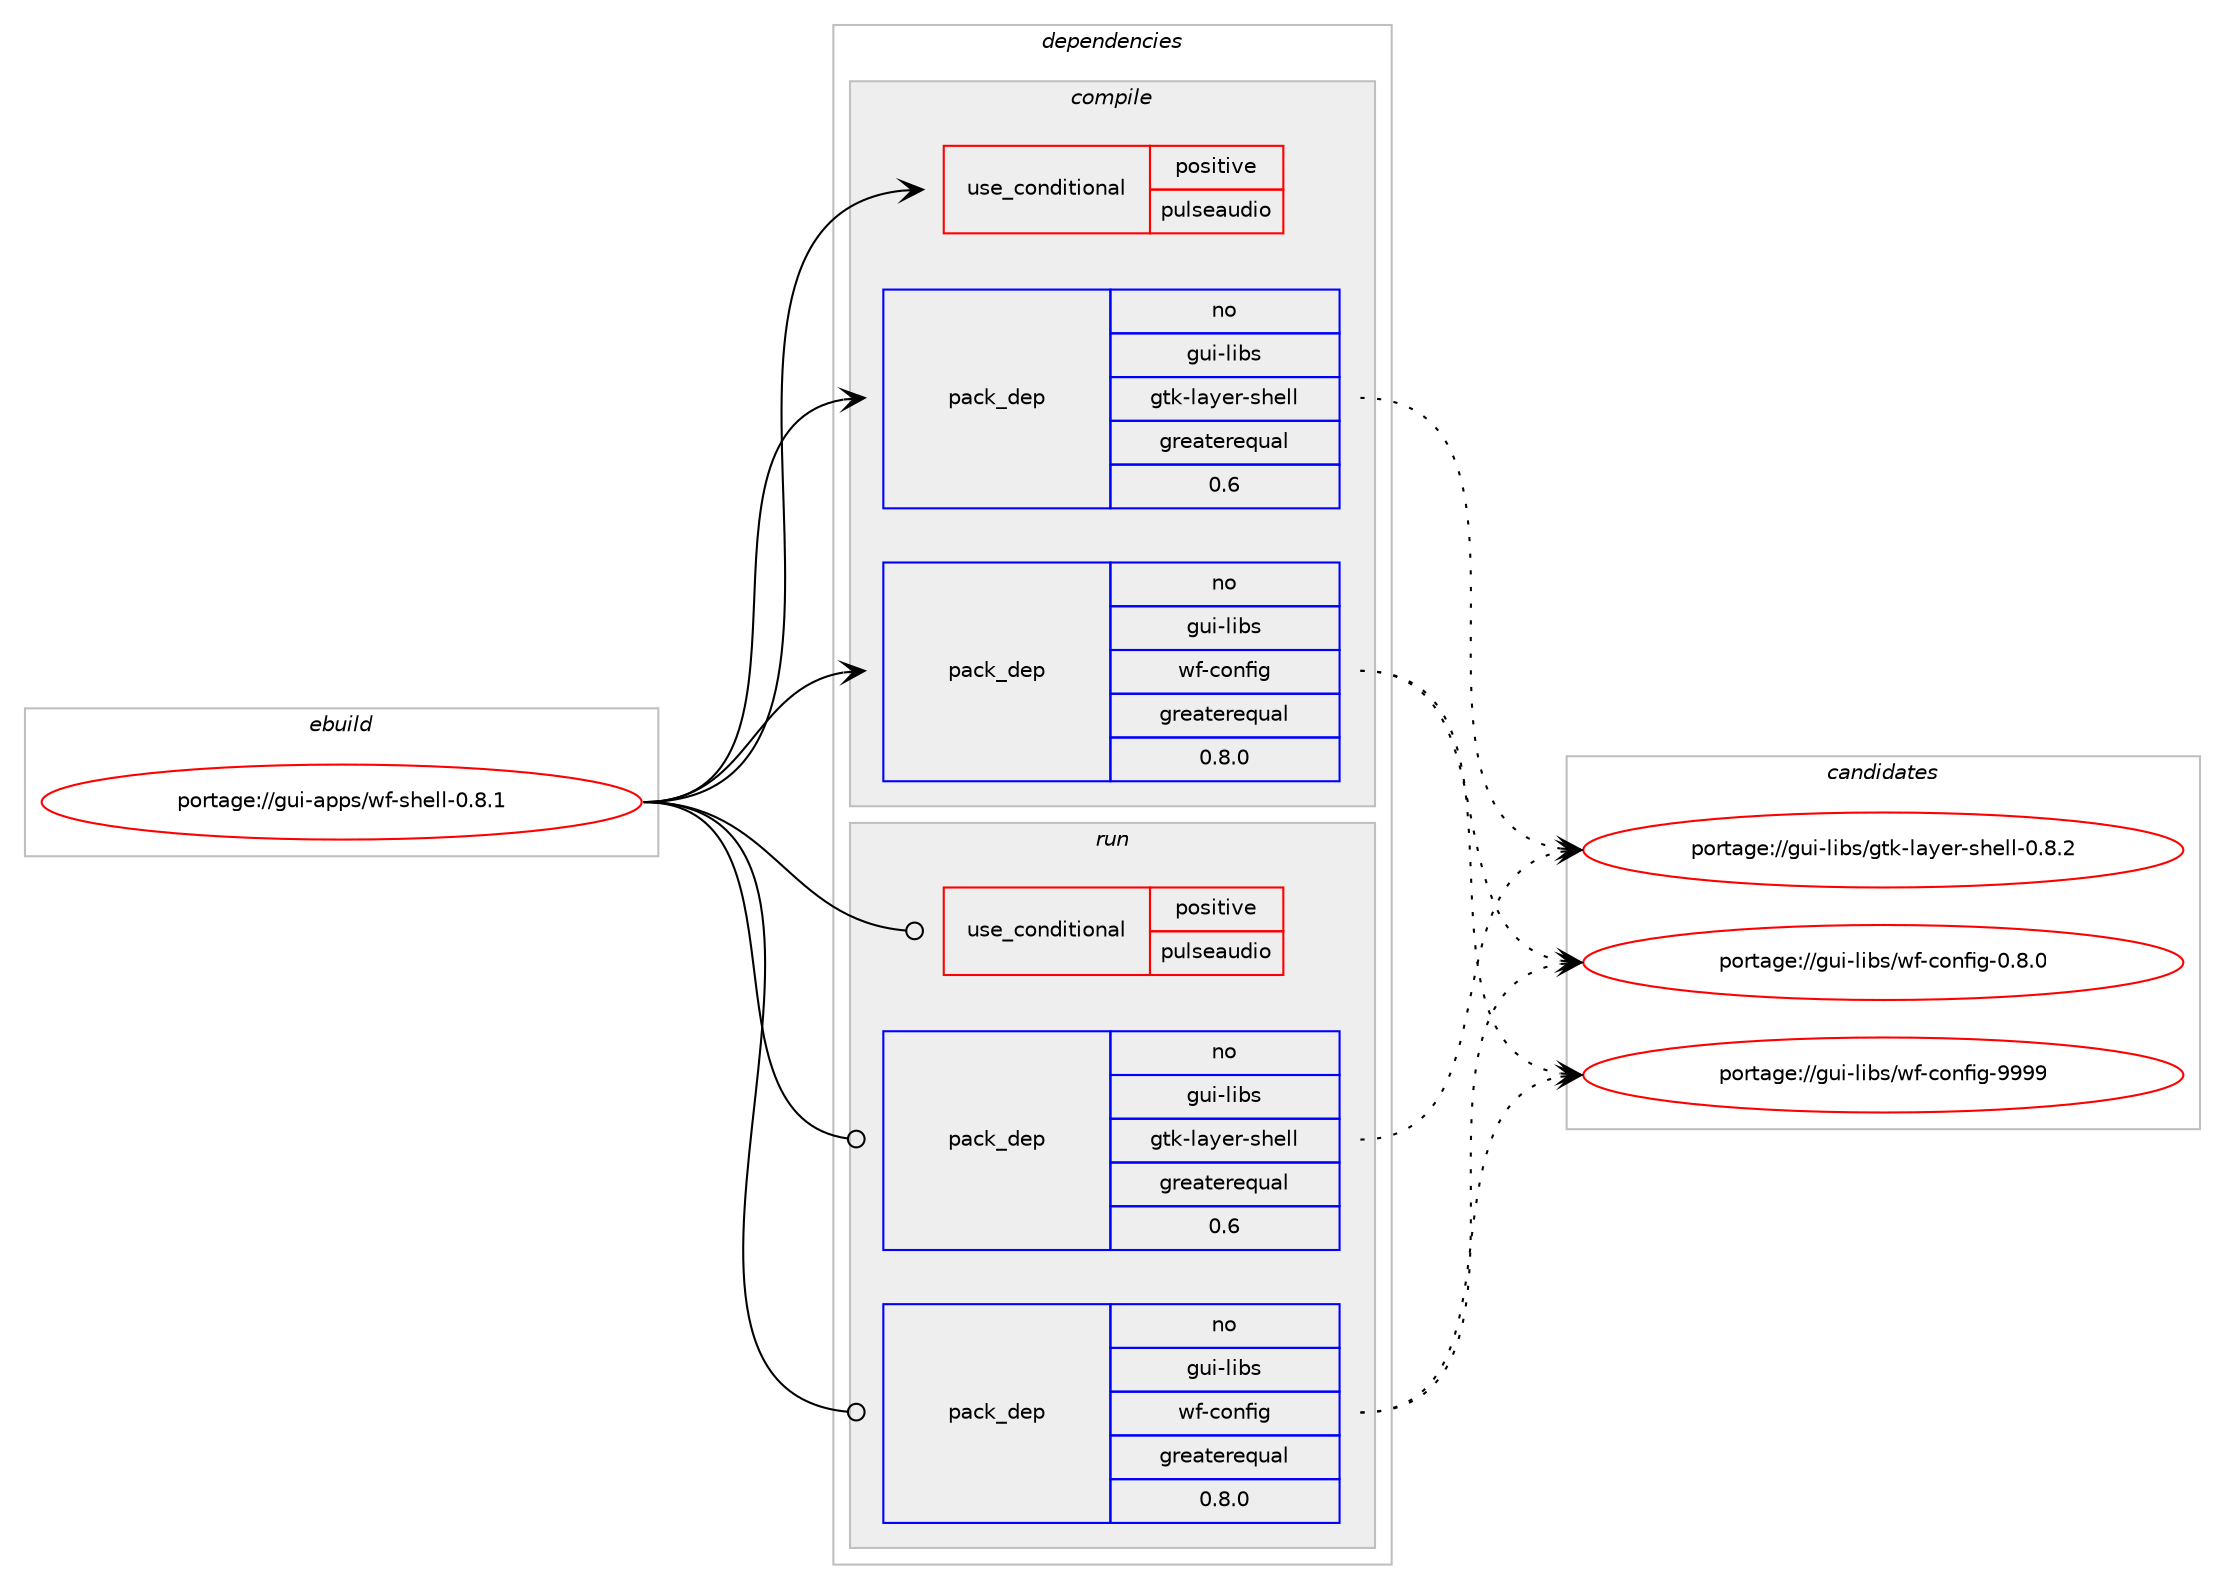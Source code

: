 digraph prolog {

# *************
# Graph options
# *************

newrank=true;
concentrate=true;
compound=true;
graph [rankdir=LR,fontname=Helvetica,fontsize=10,ranksep=1.5];#, ranksep=2.5, nodesep=0.2];
edge  [arrowhead=vee];
node  [fontname=Helvetica,fontsize=10];

# **********
# The ebuild
# **********

subgraph cluster_leftcol {
color=gray;
rank=same;
label=<<i>ebuild</i>>;
id [label="portage://gui-apps/wf-shell-0.8.1", color=red, width=4, href="../gui-apps/wf-shell-0.8.1.svg"];
}

# ****************
# The dependencies
# ****************

subgraph cluster_midcol {
color=gray;
label=<<i>dependencies</i>>;
subgraph cluster_compile {
fillcolor="#eeeeee";
style=filled;
label=<<i>compile</i>>;
subgraph cond64922 {
dependency121134 [label=<<TABLE BORDER="0" CELLBORDER="1" CELLSPACING="0" CELLPADDING="4"><TR><TD ROWSPAN="3" CELLPADDING="10">use_conditional</TD></TR><TR><TD>positive</TD></TR><TR><TD>pulseaudio</TD></TR></TABLE>>, shape=none, color=red];
# *** BEGIN UNKNOWN DEPENDENCY TYPE (TODO) ***
# dependency121134 -> package_dependency(portage://gui-apps/wf-shell-0.8.1,install,no,media-libs,libpulse,none,[,,],[],[])
# *** END UNKNOWN DEPENDENCY TYPE (TODO) ***

}
id:e -> dependency121134:w [weight=20,style="solid",arrowhead="vee"];
# *** BEGIN UNKNOWN DEPENDENCY TYPE (TODO) ***
# id -> package_dependency(portage://gui-apps/wf-shell-0.8.1,install,no,dev-cpp,gtkmm,none,[,,],[slot(3.0)],[use(enable(wayland),none)])
# *** END UNKNOWN DEPENDENCY TYPE (TODO) ***

# *** BEGIN UNKNOWN DEPENDENCY TYPE (TODO) ***
# id -> package_dependency(portage://gui-apps/wf-shell-0.8.1,install,no,dev-libs,gobject-introspection,none,[,,],[],[])
# *** END UNKNOWN DEPENDENCY TYPE (TODO) ***

# *** BEGIN UNKNOWN DEPENDENCY TYPE (TODO) ***
# id -> package_dependency(portage://gui-apps/wf-shell-0.8.1,install,no,dev-libs,libdbusmenu,none,[,,],[],[use(enable(gtk3),none)])
# *** END UNKNOWN DEPENDENCY TYPE (TODO) ***

# *** BEGIN UNKNOWN DEPENDENCY TYPE (TODO) ***
# id -> package_dependency(portage://gui-apps/wf-shell-0.8.1,install,no,dev-libs,wayland,none,[,,],[],[])
# *** END UNKNOWN DEPENDENCY TYPE (TODO) ***

subgraph pack54665 {
dependency121135 [label=<<TABLE BORDER="0" CELLBORDER="1" CELLSPACING="0" CELLPADDING="4" WIDTH="220"><TR><TD ROWSPAN="6" CELLPADDING="30">pack_dep</TD></TR><TR><TD WIDTH="110">no</TD></TR><TR><TD>gui-libs</TD></TR><TR><TD>gtk-layer-shell</TD></TR><TR><TD>greaterequal</TD></TR><TR><TD>0.6</TD></TR></TABLE>>, shape=none, color=blue];
}
id:e -> dependency121135:w [weight=20,style="solid",arrowhead="vee"];
subgraph pack54666 {
dependency121136 [label=<<TABLE BORDER="0" CELLBORDER="1" CELLSPACING="0" CELLPADDING="4" WIDTH="220"><TR><TD ROWSPAN="6" CELLPADDING="30">pack_dep</TD></TR><TR><TD WIDTH="110">no</TD></TR><TR><TD>gui-libs</TD></TR><TR><TD>wf-config</TD></TR><TR><TD>greaterequal</TD></TR><TR><TD>0.8.0</TD></TR></TABLE>>, shape=none, color=blue];
}
id:e -> dependency121136:w [weight=20,style="solid",arrowhead="vee"];
# *** BEGIN UNKNOWN DEPENDENCY TYPE (TODO) ***
# id -> package_dependency(portage://gui-apps/wf-shell-0.8.1,install,no,gui-wm,wayfire,none,[,,],[],[])
# *** END UNKNOWN DEPENDENCY TYPE (TODO) ***

}
subgraph cluster_compileandrun {
fillcolor="#eeeeee";
style=filled;
label=<<i>compile and run</i>>;
}
subgraph cluster_run {
fillcolor="#eeeeee";
style=filled;
label=<<i>run</i>>;
subgraph cond64923 {
dependency121137 [label=<<TABLE BORDER="0" CELLBORDER="1" CELLSPACING="0" CELLPADDING="4"><TR><TD ROWSPAN="3" CELLPADDING="10">use_conditional</TD></TR><TR><TD>positive</TD></TR><TR><TD>pulseaudio</TD></TR></TABLE>>, shape=none, color=red];
# *** BEGIN UNKNOWN DEPENDENCY TYPE (TODO) ***
# dependency121137 -> package_dependency(portage://gui-apps/wf-shell-0.8.1,run,no,media-libs,libpulse,none,[,,],[],[])
# *** END UNKNOWN DEPENDENCY TYPE (TODO) ***

}
id:e -> dependency121137:w [weight=20,style="solid",arrowhead="odot"];
# *** BEGIN UNKNOWN DEPENDENCY TYPE (TODO) ***
# id -> package_dependency(portage://gui-apps/wf-shell-0.8.1,run,no,dev-cpp,gtkmm,none,[,,],[slot(3.0)],[use(enable(wayland),none)])
# *** END UNKNOWN DEPENDENCY TYPE (TODO) ***

# *** BEGIN UNKNOWN DEPENDENCY TYPE (TODO) ***
# id -> package_dependency(portage://gui-apps/wf-shell-0.8.1,run,no,dev-libs,gobject-introspection,none,[,,],[],[])
# *** END UNKNOWN DEPENDENCY TYPE (TODO) ***

# *** BEGIN UNKNOWN DEPENDENCY TYPE (TODO) ***
# id -> package_dependency(portage://gui-apps/wf-shell-0.8.1,run,no,dev-libs,libdbusmenu,none,[,,],[],[use(enable(gtk3),none)])
# *** END UNKNOWN DEPENDENCY TYPE (TODO) ***

# *** BEGIN UNKNOWN DEPENDENCY TYPE (TODO) ***
# id -> package_dependency(portage://gui-apps/wf-shell-0.8.1,run,no,dev-libs,wayland,none,[,,],[],[])
# *** END UNKNOWN DEPENDENCY TYPE (TODO) ***

# *** BEGIN UNKNOWN DEPENDENCY TYPE (TODO) ***
# id -> package_dependency(portage://gui-apps/wf-shell-0.8.1,run,no,gui-apps,wayland-logout,none,[,,],[],[])
# *** END UNKNOWN DEPENDENCY TYPE (TODO) ***

subgraph pack54667 {
dependency121138 [label=<<TABLE BORDER="0" CELLBORDER="1" CELLSPACING="0" CELLPADDING="4" WIDTH="220"><TR><TD ROWSPAN="6" CELLPADDING="30">pack_dep</TD></TR><TR><TD WIDTH="110">no</TD></TR><TR><TD>gui-libs</TD></TR><TR><TD>gtk-layer-shell</TD></TR><TR><TD>greaterequal</TD></TR><TR><TD>0.6</TD></TR></TABLE>>, shape=none, color=blue];
}
id:e -> dependency121138:w [weight=20,style="solid",arrowhead="odot"];
subgraph pack54668 {
dependency121139 [label=<<TABLE BORDER="0" CELLBORDER="1" CELLSPACING="0" CELLPADDING="4" WIDTH="220"><TR><TD ROWSPAN="6" CELLPADDING="30">pack_dep</TD></TR><TR><TD WIDTH="110">no</TD></TR><TR><TD>gui-libs</TD></TR><TR><TD>wf-config</TD></TR><TR><TD>greaterequal</TD></TR><TR><TD>0.8.0</TD></TR></TABLE>>, shape=none, color=blue];
}
id:e -> dependency121139:w [weight=20,style="solid",arrowhead="odot"];
# *** BEGIN UNKNOWN DEPENDENCY TYPE (TODO) ***
# id -> package_dependency(portage://gui-apps/wf-shell-0.8.1,run,no,gui-wm,wayfire,none,[,,],[],[])
# *** END UNKNOWN DEPENDENCY TYPE (TODO) ***

}
}

# **************
# The candidates
# **************

subgraph cluster_choices {
rank=same;
color=gray;
label=<<i>candidates</i>>;

subgraph choice54665 {
color=black;
nodesep=1;
choice103117105451081059811547103116107451089712110111445115104101108108454846564650 [label="portage://gui-libs/gtk-layer-shell-0.8.2", color=red, width=4,href="../gui-libs/gtk-layer-shell-0.8.2.svg"];
dependency121135:e -> choice103117105451081059811547103116107451089712110111445115104101108108454846564650:w [style=dotted,weight="100"];
}
subgraph choice54666 {
color=black;
nodesep=1;
choice1031171054510810598115471191024599111110102105103454846564648 [label="portage://gui-libs/wf-config-0.8.0", color=red, width=4,href="../gui-libs/wf-config-0.8.0.svg"];
choice10311710545108105981154711910245991111101021051034557575757 [label="portage://gui-libs/wf-config-9999", color=red, width=4,href="../gui-libs/wf-config-9999.svg"];
dependency121136:e -> choice1031171054510810598115471191024599111110102105103454846564648:w [style=dotted,weight="100"];
dependency121136:e -> choice10311710545108105981154711910245991111101021051034557575757:w [style=dotted,weight="100"];
}
subgraph choice54667 {
color=black;
nodesep=1;
choice103117105451081059811547103116107451089712110111445115104101108108454846564650 [label="portage://gui-libs/gtk-layer-shell-0.8.2", color=red, width=4,href="../gui-libs/gtk-layer-shell-0.8.2.svg"];
dependency121138:e -> choice103117105451081059811547103116107451089712110111445115104101108108454846564650:w [style=dotted,weight="100"];
}
subgraph choice54668 {
color=black;
nodesep=1;
choice1031171054510810598115471191024599111110102105103454846564648 [label="portage://gui-libs/wf-config-0.8.0", color=red, width=4,href="../gui-libs/wf-config-0.8.0.svg"];
choice10311710545108105981154711910245991111101021051034557575757 [label="portage://gui-libs/wf-config-9999", color=red, width=4,href="../gui-libs/wf-config-9999.svg"];
dependency121139:e -> choice1031171054510810598115471191024599111110102105103454846564648:w [style=dotted,weight="100"];
dependency121139:e -> choice10311710545108105981154711910245991111101021051034557575757:w [style=dotted,weight="100"];
}
}

}
